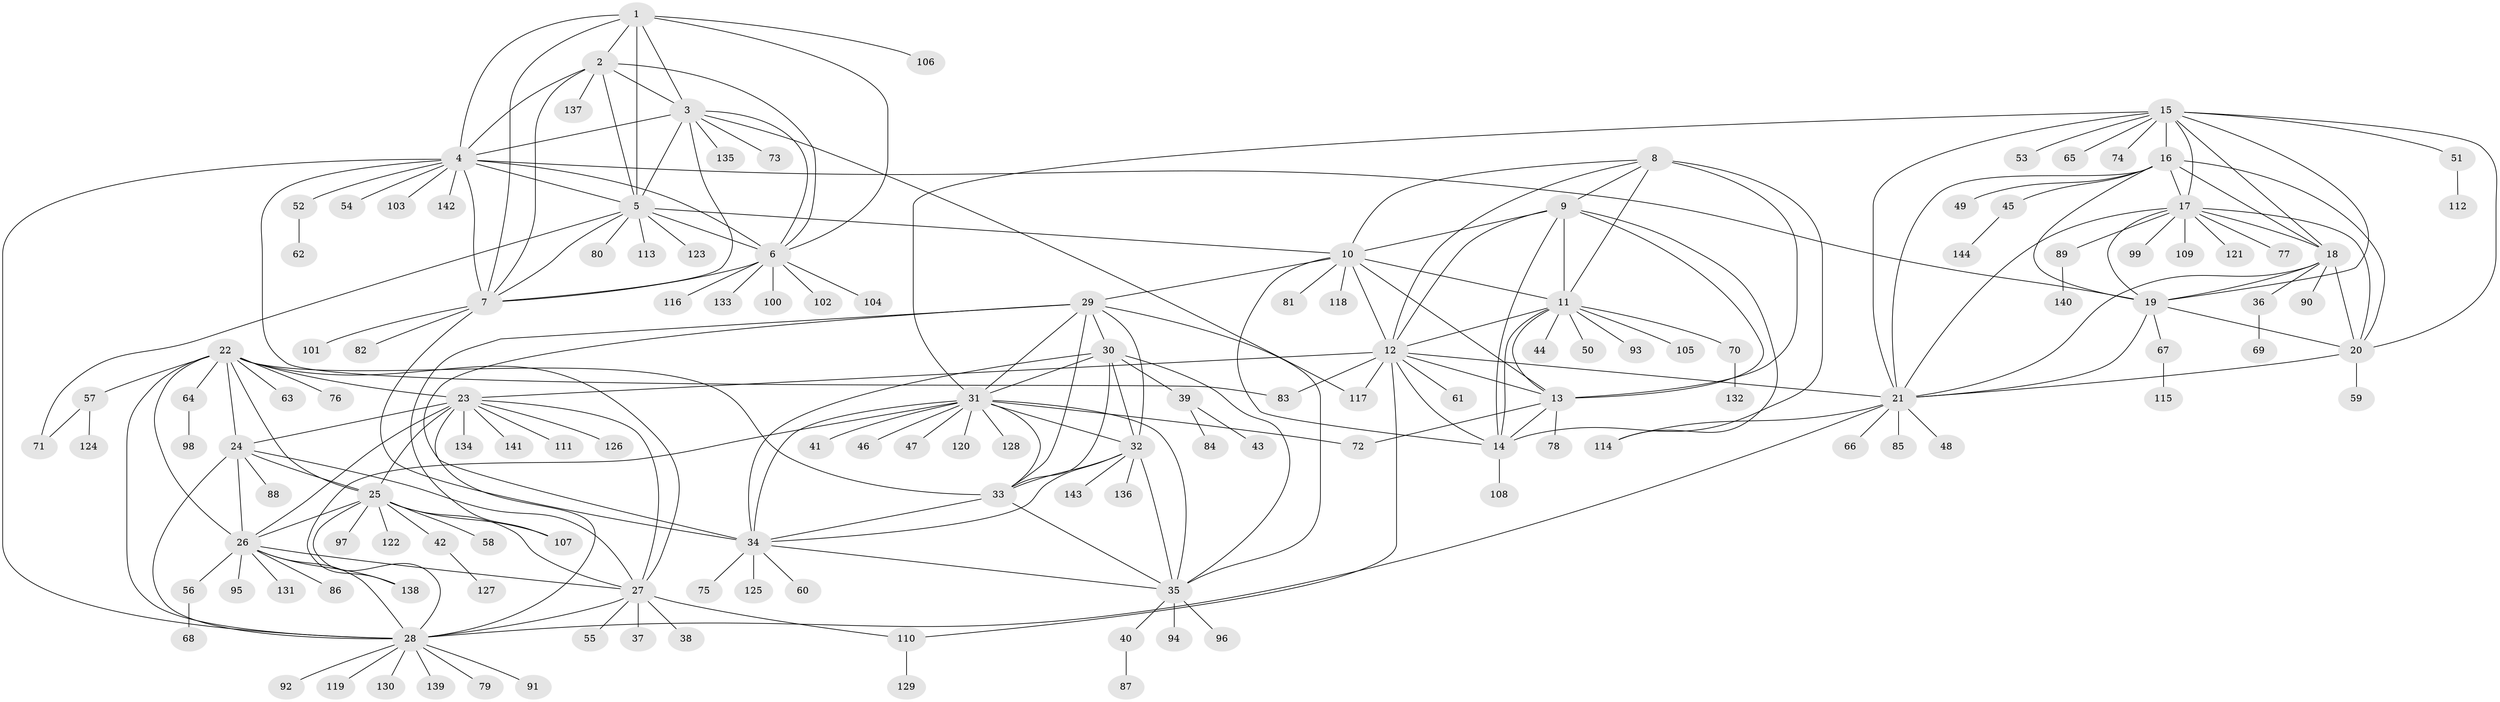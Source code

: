 // Generated by graph-tools (version 1.1) at 2025/26/03/09/25 03:26:46]
// undirected, 144 vertices, 232 edges
graph export_dot {
graph [start="1"]
  node [color=gray90,style=filled];
  1;
  2;
  3;
  4;
  5;
  6;
  7;
  8;
  9;
  10;
  11;
  12;
  13;
  14;
  15;
  16;
  17;
  18;
  19;
  20;
  21;
  22;
  23;
  24;
  25;
  26;
  27;
  28;
  29;
  30;
  31;
  32;
  33;
  34;
  35;
  36;
  37;
  38;
  39;
  40;
  41;
  42;
  43;
  44;
  45;
  46;
  47;
  48;
  49;
  50;
  51;
  52;
  53;
  54;
  55;
  56;
  57;
  58;
  59;
  60;
  61;
  62;
  63;
  64;
  65;
  66;
  67;
  68;
  69;
  70;
  71;
  72;
  73;
  74;
  75;
  76;
  77;
  78;
  79;
  80;
  81;
  82;
  83;
  84;
  85;
  86;
  87;
  88;
  89;
  90;
  91;
  92;
  93;
  94;
  95;
  96;
  97;
  98;
  99;
  100;
  101;
  102;
  103;
  104;
  105;
  106;
  107;
  108;
  109;
  110;
  111;
  112;
  113;
  114;
  115;
  116;
  117;
  118;
  119;
  120;
  121;
  122;
  123;
  124;
  125;
  126;
  127;
  128;
  129;
  130;
  131;
  132;
  133;
  134;
  135;
  136;
  137;
  138;
  139;
  140;
  141;
  142;
  143;
  144;
  1 -- 2;
  1 -- 3;
  1 -- 4;
  1 -- 5;
  1 -- 6;
  1 -- 7;
  1 -- 106;
  2 -- 3;
  2 -- 4;
  2 -- 5;
  2 -- 6;
  2 -- 7;
  2 -- 137;
  3 -- 4;
  3 -- 5;
  3 -- 6;
  3 -- 7;
  3 -- 73;
  3 -- 117;
  3 -- 135;
  4 -- 5;
  4 -- 6;
  4 -- 7;
  4 -- 19;
  4 -- 28;
  4 -- 52;
  4 -- 54;
  4 -- 83;
  4 -- 103;
  4 -- 142;
  5 -- 6;
  5 -- 7;
  5 -- 10;
  5 -- 71;
  5 -- 80;
  5 -- 113;
  5 -- 123;
  6 -- 7;
  6 -- 100;
  6 -- 102;
  6 -- 104;
  6 -- 116;
  6 -- 133;
  7 -- 34;
  7 -- 82;
  7 -- 101;
  8 -- 9;
  8 -- 10;
  8 -- 11;
  8 -- 12;
  8 -- 13;
  8 -- 14;
  9 -- 10;
  9 -- 11;
  9 -- 12;
  9 -- 13;
  9 -- 14;
  9 -- 114;
  10 -- 11;
  10 -- 12;
  10 -- 13;
  10 -- 14;
  10 -- 29;
  10 -- 81;
  10 -- 118;
  11 -- 12;
  11 -- 13;
  11 -- 14;
  11 -- 44;
  11 -- 50;
  11 -- 70;
  11 -- 93;
  11 -- 105;
  12 -- 13;
  12 -- 14;
  12 -- 21;
  12 -- 23;
  12 -- 61;
  12 -- 83;
  12 -- 110;
  12 -- 117;
  13 -- 14;
  13 -- 72;
  13 -- 78;
  14 -- 108;
  15 -- 16;
  15 -- 17;
  15 -- 18;
  15 -- 19;
  15 -- 20;
  15 -- 21;
  15 -- 31;
  15 -- 51;
  15 -- 53;
  15 -- 65;
  15 -- 74;
  16 -- 17;
  16 -- 18;
  16 -- 19;
  16 -- 20;
  16 -- 21;
  16 -- 45;
  16 -- 49;
  17 -- 18;
  17 -- 19;
  17 -- 20;
  17 -- 21;
  17 -- 77;
  17 -- 89;
  17 -- 99;
  17 -- 109;
  17 -- 121;
  18 -- 19;
  18 -- 20;
  18 -- 21;
  18 -- 36;
  18 -- 90;
  19 -- 20;
  19 -- 21;
  19 -- 67;
  20 -- 21;
  20 -- 59;
  21 -- 28;
  21 -- 48;
  21 -- 66;
  21 -- 85;
  21 -- 114;
  22 -- 23;
  22 -- 24;
  22 -- 25;
  22 -- 26;
  22 -- 27;
  22 -- 28;
  22 -- 33;
  22 -- 57;
  22 -- 63;
  22 -- 64;
  22 -- 76;
  23 -- 24;
  23 -- 25;
  23 -- 26;
  23 -- 27;
  23 -- 28;
  23 -- 111;
  23 -- 126;
  23 -- 134;
  23 -- 141;
  24 -- 25;
  24 -- 26;
  24 -- 27;
  24 -- 28;
  24 -- 88;
  25 -- 26;
  25 -- 27;
  25 -- 28;
  25 -- 42;
  25 -- 58;
  25 -- 97;
  25 -- 107;
  25 -- 122;
  26 -- 27;
  26 -- 28;
  26 -- 56;
  26 -- 86;
  26 -- 95;
  26 -- 131;
  26 -- 138;
  27 -- 28;
  27 -- 37;
  27 -- 38;
  27 -- 55;
  27 -- 110;
  28 -- 79;
  28 -- 91;
  28 -- 92;
  28 -- 119;
  28 -- 130;
  28 -- 139;
  29 -- 30;
  29 -- 31;
  29 -- 32;
  29 -- 33;
  29 -- 34;
  29 -- 35;
  29 -- 107;
  30 -- 31;
  30 -- 32;
  30 -- 33;
  30 -- 34;
  30 -- 35;
  30 -- 39;
  31 -- 32;
  31 -- 33;
  31 -- 34;
  31 -- 35;
  31 -- 41;
  31 -- 46;
  31 -- 47;
  31 -- 72;
  31 -- 120;
  31 -- 128;
  31 -- 138;
  32 -- 33;
  32 -- 34;
  32 -- 35;
  32 -- 136;
  32 -- 143;
  33 -- 34;
  33 -- 35;
  34 -- 35;
  34 -- 60;
  34 -- 75;
  34 -- 125;
  35 -- 40;
  35 -- 94;
  35 -- 96;
  36 -- 69;
  39 -- 43;
  39 -- 84;
  40 -- 87;
  42 -- 127;
  45 -- 144;
  51 -- 112;
  52 -- 62;
  56 -- 68;
  57 -- 71;
  57 -- 124;
  64 -- 98;
  67 -- 115;
  70 -- 132;
  89 -- 140;
  110 -- 129;
}
